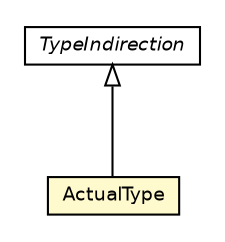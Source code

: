 #!/usr/local/bin/dot
#
# Class diagram 
# Generated by UMLGraph version 5.2 (http://www.umlgraph.org/)
#

digraph G {
	edge [fontname="Helvetica",fontsize=10,labelfontname="Helvetica",labelfontsize=10];
	node [fontname="Helvetica",fontsize=10,shape=plaintext];
	nodesep=0.25;
	ranksep=0.5;
	// chameleon.core.type.TypeIndirection
	c28855 [label=<<table title="chameleon.core.type.TypeIndirection" border="0" cellborder="1" cellspacing="0" cellpadding="2" port="p" href="../TypeIndirection.html">
		<tr><td><table border="0" cellspacing="0" cellpadding="1">
<tr><td align="center" balign="center"><font face="Helvetica-Oblique"> TypeIndirection </font></td></tr>
		</table></td></tr>
		</table>>, fontname="Helvetica", fontcolor="black", fontsize=9.0];
	// chameleon.core.type.generics.InstantiatedTypeParameter.ActualType
	c28879 [label=<<table title="chameleon.core.type.generics.InstantiatedTypeParameter.ActualType" border="0" cellborder="1" cellspacing="0" cellpadding="2" port="p" bgcolor="lemonChiffon" href="./InstantiatedTypeParameter.ActualType.html">
		<tr><td><table border="0" cellspacing="0" cellpadding="1">
<tr><td align="center" balign="center"> ActualType </td></tr>
		</table></td></tr>
		</table>>, fontname="Helvetica", fontcolor="black", fontsize=9.0];
	//chameleon.core.type.generics.InstantiatedTypeParameter.ActualType extends chameleon.core.type.TypeIndirection
	c28855:p -> c28879:p [dir=back,arrowtail=empty];
}

